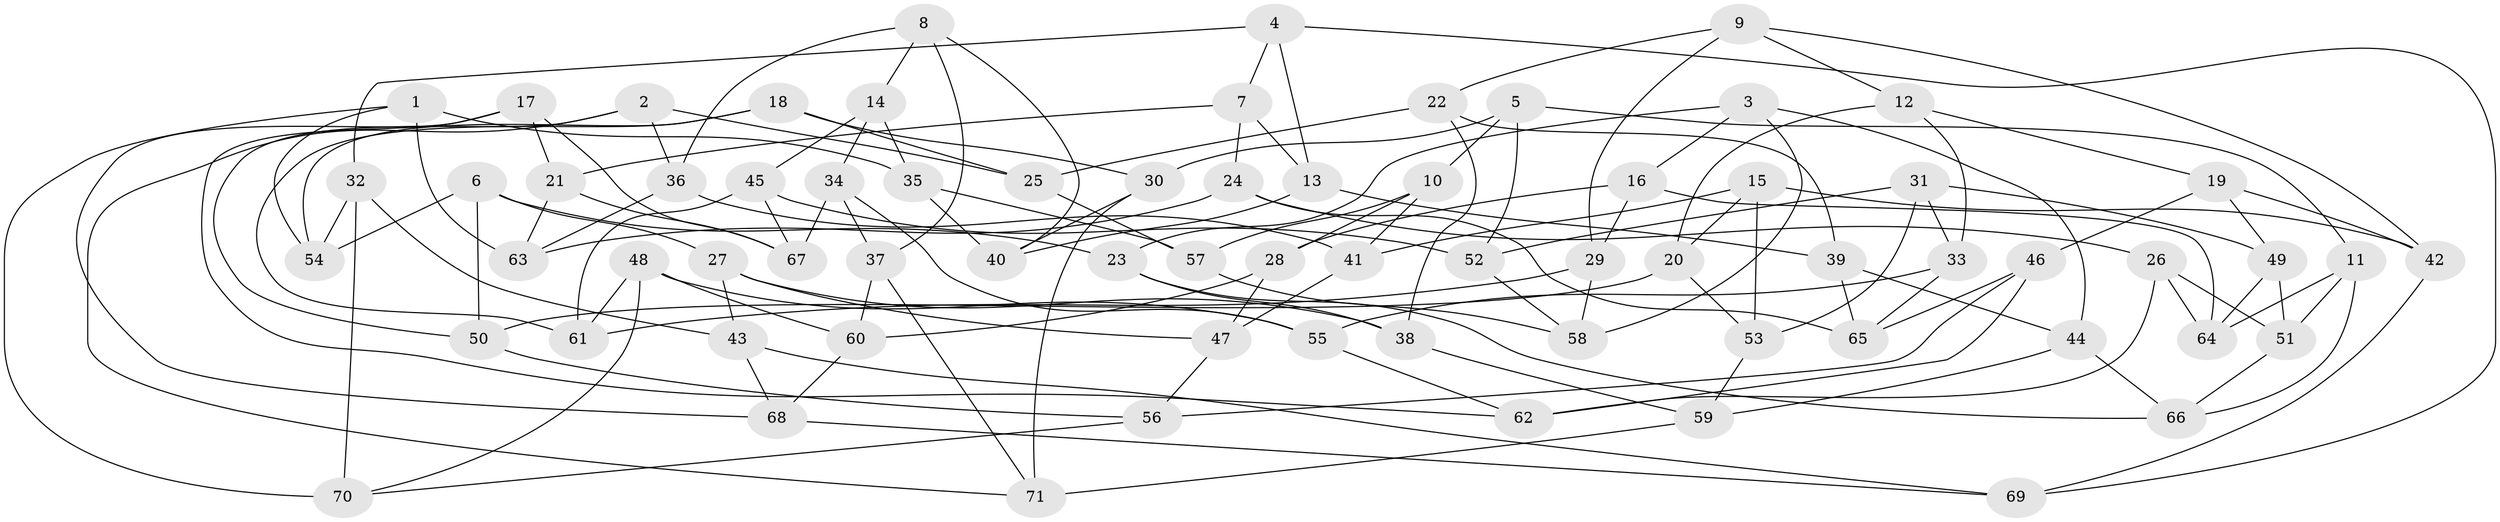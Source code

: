 // coarse degree distribution, {5: 0.24390243902439024, 6: 0.4878048780487805, 4: 0.2682926829268293}
// Generated by graph-tools (version 1.1) at 2025/42/03/06/25 10:42:19]
// undirected, 71 vertices, 142 edges
graph export_dot {
graph [start="1"]
  node [color=gray90,style=filled];
  1;
  2;
  3;
  4;
  5;
  6;
  7;
  8;
  9;
  10;
  11;
  12;
  13;
  14;
  15;
  16;
  17;
  18;
  19;
  20;
  21;
  22;
  23;
  24;
  25;
  26;
  27;
  28;
  29;
  30;
  31;
  32;
  33;
  34;
  35;
  36;
  37;
  38;
  39;
  40;
  41;
  42;
  43;
  44;
  45;
  46;
  47;
  48;
  49;
  50;
  51;
  52;
  53;
  54;
  55;
  56;
  57;
  58;
  59;
  60;
  61;
  62;
  63;
  64;
  65;
  66;
  67;
  68;
  69;
  70;
  71;
  1 -- 35;
  1 -- 63;
  1 -- 70;
  1 -- 54;
  2 -- 50;
  2 -- 36;
  2 -- 25;
  2 -- 71;
  3 -- 44;
  3 -- 23;
  3 -- 58;
  3 -- 16;
  4 -- 32;
  4 -- 7;
  4 -- 13;
  4 -- 69;
  5 -- 10;
  5 -- 30;
  5 -- 11;
  5 -- 52;
  6 -- 50;
  6 -- 27;
  6 -- 54;
  6 -- 23;
  7 -- 21;
  7 -- 13;
  7 -- 24;
  8 -- 14;
  8 -- 40;
  8 -- 36;
  8 -- 37;
  9 -- 42;
  9 -- 22;
  9 -- 12;
  9 -- 29;
  10 -- 28;
  10 -- 41;
  10 -- 57;
  11 -- 66;
  11 -- 64;
  11 -- 51;
  12 -- 19;
  12 -- 33;
  12 -- 20;
  13 -- 40;
  13 -- 39;
  14 -- 45;
  14 -- 34;
  14 -- 35;
  15 -- 53;
  15 -- 41;
  15 -- 20;
  15 -- 42;
  16 -- 29;
  16 -- 64;
  16 -- 28;
  17 -- 68;
  17 -- 67;
  17 -- 21;
  17 -- 62;
  18 -- 30;
  18 -- 25;
  18 -- 54;
  18 -- 61;
  19 -- 42;
  19 -- 49;
  19 -- 46;
  20 -- 50;
  20 -- 53;
  21 -- 63;
  21 -- 67;
  22 -- 25;
  22 -- 39;
  22 -- 38;
  23 -- 38;
  23 -- 66;
  24 -- 26;
  24 -- 65;
  24 -- 63;
  25 -- 57;
  26 -- 64;
  26 -- 62;
  26 -- 51;
  27 -- 38;
  27 -- 47;
  27 -- 43;
  28 -- 47;
  28 -- 60;
  29 -- 58;
  29 -- 61;
  30 -- 40;
  30 -- 71;
  31 -- 49;
  31 -- 52;
  31 -- 33;
  31 -- 53;
  32 -- 70;
  32 -- 54;
  32 -- 43;
  33 -- 55;
  33 -- 65;
  34 -- 37;
  34 -- 67;
  34 -- 55;
  35 -- 40;
  35 -- 57;
  36 -- 41;
  36 -- 63;
  37 -- 60;
  37 -- 71;
  38 -- 59;
  39 -- 65;
  39 -- 44;
  41 -- 47;
  42 -- 69;
  43 -- 69;
  43 -- 68;
  44 -- 66;
  44 -- 59;
  45 -- 67;
  45 -- 52;
  45 -- 61;
  46 -- 65;
  46 -- 56;
  46 -- 62;
  47 -- 56;
  48 -- 70;
  48 -- 61;
  48 -- 55;
  48 -- 60;
  49 -- 64;
  49 -- 51;
  50 -- 56;
  51 -- 66;
  52 -- 58;
  53 -- 59;
  55 -- 62;
  56 -- 70;
  57 -- 58;
  59 -- 71;
  60 -- 68;
  68 -- 69;
}
